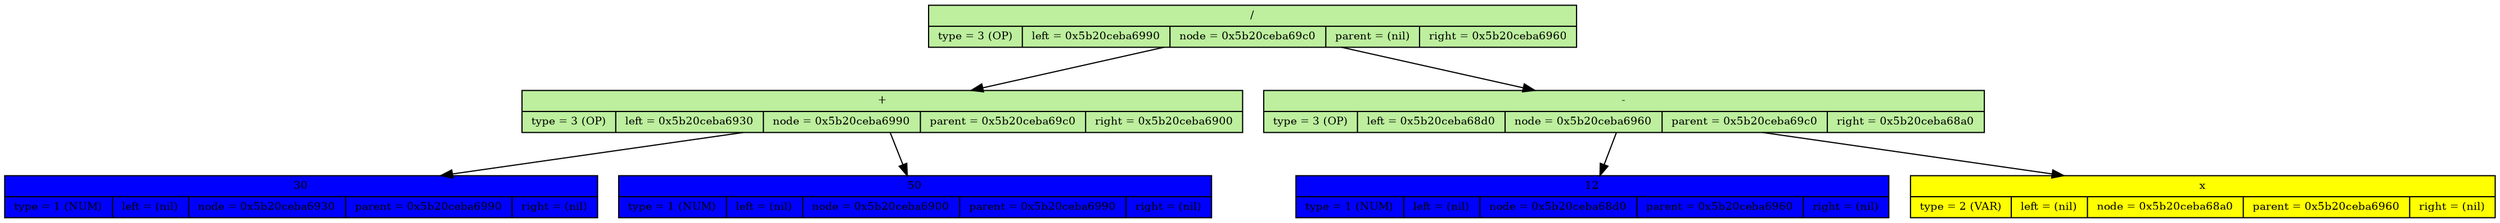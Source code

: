 digraph
{
	node[fontsize=9]

	node_0x5b20ceba69c0 [shape=record, label = "{/| {type = 3 (OP) | left = 0x5b20ceba6990 | node = 0x5b20ceba69c0 | parent = (nil) | right = 0x5b20ceba6960}}" style="filled",fillcolor="#BDEF9E"]

	node_0x5b20ceba6990 [shape=record, label = "{+| {type = 3 (OP) | left = 0x5b20ceba6930 | node = 0x5b20ceba6990 | parent = 0x5b20ceba69c0 | right = 0x5b20ceba6900}}" style="filled",fillcolor="#BDEF9E"]

	edge[color="black",fontsize=12]
	node_0x5b20ceba69c0 -> node_0x5b20ceba6990

	node_0x5b20ceba6930 [shape=record, label = "{30| {type = 1 (NUM) | left = (nil) | node = 0x5b20ceba6930 | parent = 0x5b20ceba6990 | right = (nil)}}" style="filled",fillcolor="blue"]

	edge[color="black",fontsize=12]
	node_0x5b20ceba6990 -> node_0x5b20ceba6930

	node_0x5b20ceba6900 [shape=record, label = "{50| {type = 1 (NUM) | left = (nil) | node = 0x5b20ceba6900 | parent = 0x5b20ceba6990 | right = (nil)}}" style="filled",fillcolor="blue"]

	edge[color="black",fontsize=12]
	node_0x5b20ceba6990 -> node_0x5b20ceba6900

	node_0x5b20ceba6960 [shape=record, label = "{-| {type = 3 (OP) | left = 0x5b20ceba68d0 | node = 0x5b20ceba6960 | parent = 0x5b20ceba69c0 | right = 0x5b20ceba68a0}}" style="filled",fillcolor="#BDEF9E"]

	edge[color="black",fontsize=12]
	node_0x5b20ceba69c0 -> node_0x5b20ceba6960

	node_0x5b20ceba68d0 [shape=record, label = "{12| {type = 1 (NUM) | left = (nil) | node = 0x5b20ceba68d0 | parent = 0x5b20ceba6960 | right = (nil)}}" style="filled",fillcolor="blue"]

	edge[color="black",fontsize=12]
	node_0x5b20ceba6960 -> node_0x5b20ceba68d0

	node_0x5b20ceba68a0 [shape=record, label = "{x| {type = 2 (VAR) | left = (nil) | node = 0x5b20ceba68a0 | parent = 0x5b20ceba6960 | right = (nil)}}" style="filled",fillcolor="yellow"]

	edge[color="black",fontsize=12]
	node_0x5b20ceba6960 -> node_0x5b20ceba68a0

	}